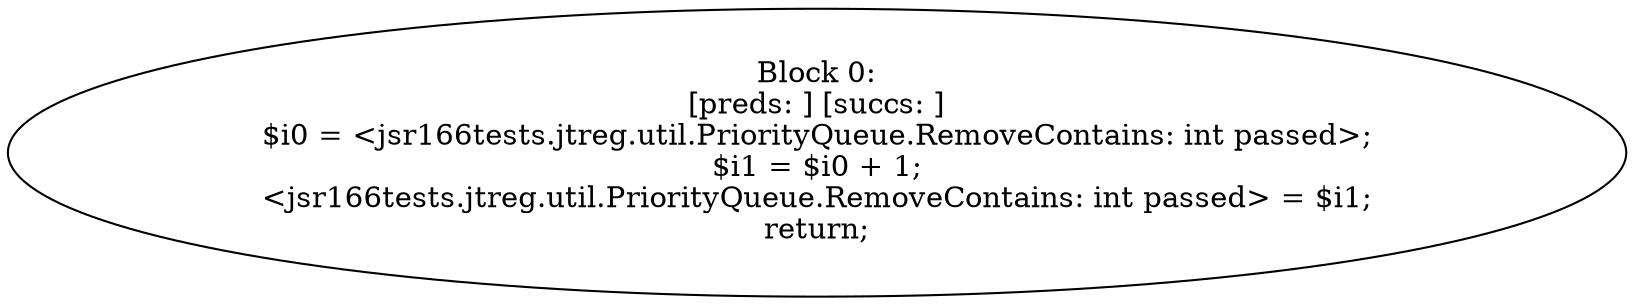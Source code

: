 digraph "unitGraph" {
    "Block 0:
[preds: ] [succs: ]
$i0 = <jsr166tests.jtreg.util.PriorityQueue.RemoveContains: int passed>;
$i1 = $i0 + 1;
<jsr166tests.jtreg.util.PriorityQueue.RemoveContains: int passed> = $i1;
return;
"
}
